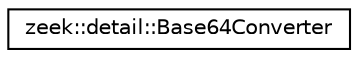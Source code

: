 digraph "Graphical Class Hierarchy"
{
 // LATEX_PDF_SIZE
  edge [fontname="Helvetica",fontsize="10",labelfontname="Helvetica",labelfontsize="10"];
  node [fontname="Helvetica",fontsize="10",shape=record];
  rankdir="LR";
  Node0 [label="zeek::detail::Base64Converter",height=0.2,width=0.4,color="black", fillcolor="white", style="filled",URL="$d8/de0/classzeek_1_1detail_1_1Base64Converter.html",tooltip=" "];
}
